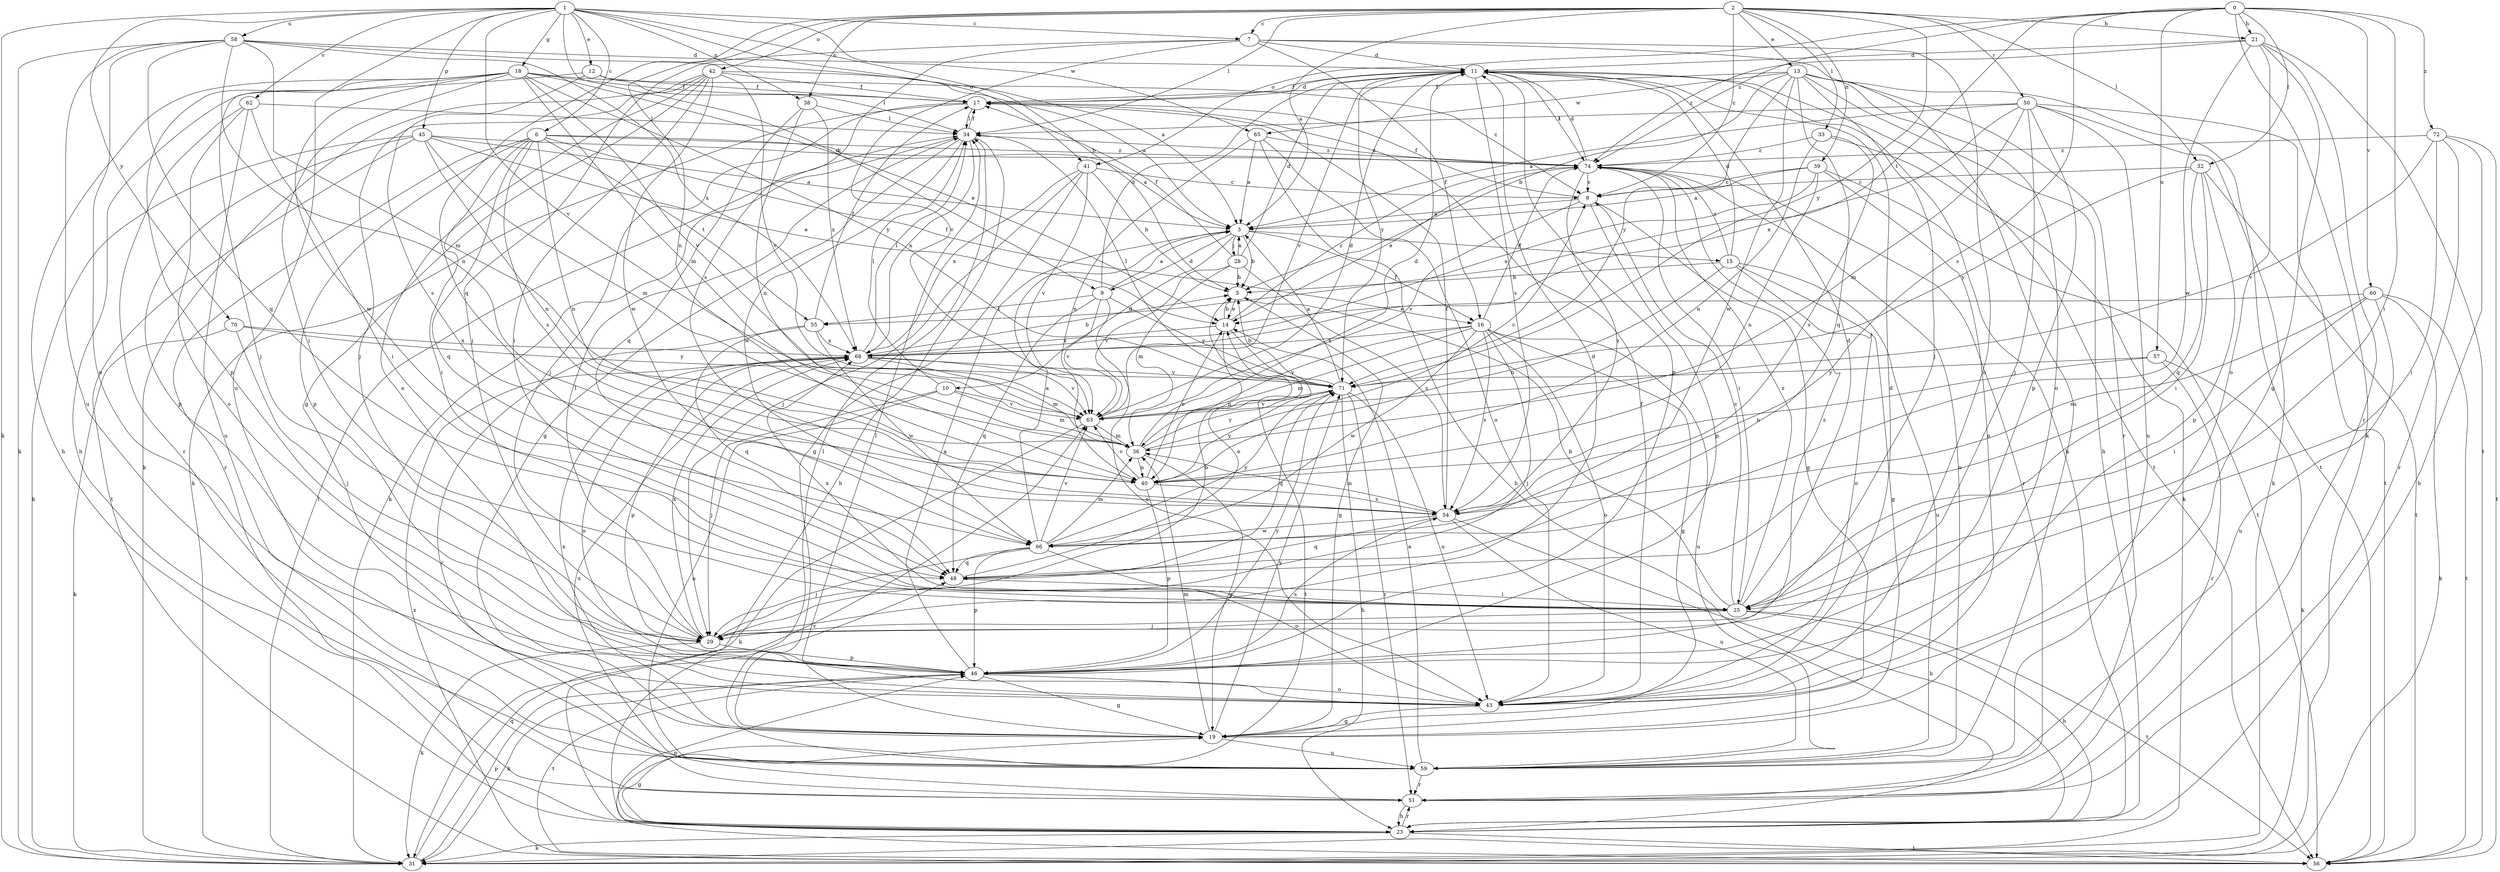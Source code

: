 strict digraph  {
0;
1;
2;
3;
5;
6;
7;
8;
9;
10;
11;
12;
13;
14;
15;
16;
17;
18;
19;
21;
23;
25;
28;
29;
31;
32;
33;
34;
36;
38;
39;
40;
41;
42;
43;
45;
46;
48;
50;
51;
54;
55;
56;
57;
58;
59;
60;
62;
63;
65;
66;
68;
70;
71;
72;
74;
0 -> 21  [label=h];
0 -> 25  [label=i];
0 -> 31  [label=k];
0 -> 32  [label=l];
0 -> 41  [label=o];
0 -> 54  [label=s];
0 -> 55  [label=t];
0 -> 57  [label=u];
0 -> 60  [label=v];
0 -> 72  [label=z];
0 -> 74  [label=z];
1 -> 5  [label=b];
1 -> 6  [label=c];
1 -> 7  [label=c];
1 -> 9  [label=d];
1 -> 12  [label=e];
1 -> 18  [label=g];
1 -> 31  [label=k];
1 -> 38  [label=n];
1 -> 41  [label=o];
1 -> 45  [label=p];
1 -> 58  [label=u];
1 -> 59  [label=u];
1 -> 62  [label=v];
1 -> 63  [label=v];
1 -> 65  [label=w];
1 -> 70  [label=y];
2 -> 3  [label=a];
2 -> 7  [label=c];
2 -> 8  [label=c];
2 -> 13  [label=e];
2 -> 21  [label=h];
2 -> 32  [label=l];
2 -> 33  [label=l];
2 -> 34  [label=l];
2 -> 38  [label=n];
2 -> 39  [label=n];
2 -> 40  [label=n];
2 -> 42  [label=o];
2 -> 48  [label=q];
2 -> 50  [label=r];
2 -> 71  [label=y];
3 -> 5  [label=b];
3 -> 9  [label=d];
3 -> 10  [label=d];
3 -> 15  [label=f];
3 -> 16  [label=f];
3 -> 28  [label=j];
5 -> 14  [label=e];
5 -> 19  [label=g];
6 -> 3  [label=a];
6 -> 16  [label=f];
6 -> 25  [label=i];
6 -> 40  [label=n];
6 -> 46  [label=p];
6 -> 48  [label=q];
6 -> 51  [label=r];
6 -> 54  [label=s];
6 -> 55  [label=t];
6 -> 74  [label=z];
7 -> 11  [label=d];
7 -> 16  [label=f];
7 -> 29  [label=j];
7 -> 43  [label=o];
7 -> 54  [label=s];
7 -> 59  [label=u];
7 -> 63  [label=v];
8 -> 3  [label=a];
8 -> 17  [label=f];
8 -> 19  [label=g];
8 -> 46  [label=p];
8 -> 63  [label=v];
9 -> 3  [label=a];
9 -> 11  [label=d];
9 -> 43  [label=o];
9 -> 48  [label=q];
9 -> 55  [label=t];
9 -> 63  [label=v];
9 -> 71  [label=y];
10 -> 29  [label=j];
10 -> 34  [label=l];
10 -> 36  [label=m];
10 -> 59  [label=u];
10 -> 63  [label=v];
11 -> 17  [label=f];
11 -> 23  [label=h];
11 -> 46  [label=p];
11 -> 54  [label=s];
11 -> 56  [label=t];
11 -> 63  [label=v];
11 -> 71  [label=y];
11 -> 74  [label=z];
12 -> 17  [label=f];
12 -> 23  [label=h];
12 -> 34  [label=l];
12 -> 54  [label=s];
13 -> 5  [label=b];
13 -> 17  [label=f];
13 -> 23  [label=h];
13 -> 29  [label=j];
13 -> 43  [label=o];
13 -> 48  [label=q];
13 -> 51  [label=r];
13 -> 56  [label=t];
13 -> 65  [label=w];
13 -> 66  [label=w];
13 -> 71  [label=y];
14 -> 5  [label=b];
14 -> 40  [label=n];
14 -> 56  [label=t];
14 -> 68  [label=x];
14 -> 74  [label=z];
15 -> 5  [label=b];
15 -> 11  [label=d];
15 -> 19  [label=g];
15 -> 40  [label=n];
15 -> 43  [label=o];
15 -> 59  [label=u];
15 -> 74  [label=z];
16 -> 19  [label=g];
16 -> 29  [label=j];
16 -> 36  [label=m];
16 -> 43  [label=o];
16 -> 54  [label=s];
16 -> 59  [label=u];
16 -> 63  [label=v];
16 -> 66  [label=w];
16 -> 68  [label=x];
16 -> 74  [label=z];
17 -> 11  [label=d];
17 -> 29  [label=j];
17 -> 31  [label=k];
17 -> 34  [label=l];
18 -> 8  [label=c];
18 -> 14  [label=e];
18 -> 17  [label=f];
18 -> 23  [label=h];
18 -> 25  [label=i];
18 -> 29  [label=j];
18 -> 36  [label=m];
18 -> 46  [label=p];
18 -> 63  [label=v];
18 -> 66  [label=w];
18 -> 71  [label=y];
19 -> 34  [label=l];
19 -> 36  [label=m];
19 -> 59  [label=u];
19 -> 68  [label=x];
19 -> 71  [label=y];
21 -> 11  [label=d];
21 -> 19  [label=g];
21 -> 43  [label=o];
21 -> 51  [label=r];
21 -> 56  [label=t];
21 -> 66  [label=w];
21 -> 74  [label=z];
23 -> 19  [label=g];
23 -> 31  [label=k];
23 -> 46  [label=p];
23 -> 51  [label=r];
23 -> 56  [label=t];
23 -> 63  [label=v];
25 -> 5  [label=b];
25 -> 8  [label=c];
25 -> 11  [label=d];
25 -> 23  [label=h];
25 -> 29  [label=j];
25 -> 56  [label=t];
25 -> 68  [label=x];
25 -> 74  [label=z];
28 -> 3  [label=a];
28 -> 5  [label=b];
28 -> 11  [label=d];
28 -> 17  [label=f];
28 -> 36  [label=m];
28 -> 54  [label=s];
28 -> 63  [label=v];
29 -> 5  [label=b];
29 -> 11  [label=d];
29 -> 31  [label=k];
29 -> 34  [label=l];
29 -> 46  [label=p];
29 -> 68  [label=x];
31 -> 34  [label=l];
31 -> 46  [label=p];
31 -> 48  [label=q];
32 -> 8  [label=c];
32 -> 25  [label=i];
32 -> 46  [label=p];
32 -> 48  [label=q];
32 -> 56  [label=t];
32 -> 71  [label=y];
33 -> 31  [label=k];
33 -> 40  [label=n];
33 -> 54  [label=s];
33 -> 74  [label=z];
34 -> 17  [label=f];
34 -> 19  [label=g];
34 -> 23  [label=h];
34 -> 31  [label=k];
34 -> 66  [label=w];
34 -> 68  [label=x];
34 -> 74  [label=z];
36 -> 8  [label=c];
36 -> 11  [label=d];
36 -> 19  [label=g];
36 -> 40  [label=n];
36 -> 71  [label=y];
38 -> 34  [label=l];
38 -> 40  [label=n];
38 -> 48  [label=q];
38 -> 68  [label=x];
39 -> 3  [label=a];
39 -> 8  [label=c];
39 -> 40  [label=n];
39 -> 43  [label=o];
39 -> 56  [label=t];
39 -> 68  [label=x];
40 -> 14  [label=e];
40 -> 46  [label=p];
40 -> 54  [label=s];
40 -> 63  [label=v];
40 -> 71  [label=y];
41 -> 5  [label=b];
41 -> 8  [label=c];
41 -> 19  [label=g];
41 -> 29  [label=j];
41 -> 63  [label=v];
41 -> 68  [label=x];
42 -> 3  [label=a];
42 -> 17  [label=f];
42 -> 19  [label=g];
42 -> 25  [label=i];
42 -> 29  [label=j];
42 -> 31  [label=k];
42 -> 43  [label=o];
42 -> 63  [label=v];
42 -> 66  [label=w];
43 -> 11  [label=d];
43 -> 17  [label=f];
43 -> 19  [label=g];
45 -> 3  [label=a];
45 -> 14  [label=e];
45 -> 31  [label=k];
45 -> 36  [label=m];
45 -> 40  [label=n];
45 -> 46  [label=p];
45 -> 56  [label=t];
45 -> 74  [label=z];
46 -> 3  [label=a];
46 -> 19  [label=g];
46 -> 31  [label=k];
46 -> 43  [label=o];
46 -> 54  [label=s];
46 -> 56  [label=t];
46 -> 71  [label=y];
46 -> 74  [label=z];
48 -> 14  [label=e];
48 -> 25  [label=i];
50 -> 3  [label=a];
50 -> 29  [label=j];
50 -> 31  [label=k];
50 -> 34  [label=l];
50 -> 36  [label=m];
50 -> 46  [label=p];
50 -> 56  [label=t];
50 -> 59  [label=u];
50 -> 68  [label=x];
51 -> 23  [label=h];
51 -> 68  [label=x];
54 -> 17  [label=f];
54 -> 23  [label=h];
54 -> 36  [label=m];
54 -> 48  [label=q];
54 -> 59  [label=u];
54 -> 66  [label=w];
55 -> 17  [label=f];
55 -> 48  [label=q];
55 -> 51  [label=r];
55 -> 66  [label=w];
55 -> 68  [label=x];
56 -> 68  [label=x];
57 -> 31  [label=k];
57 -> 40  [label=n];
57 -> 51  [label=r];
57 -> 71  [label=y];
58 -> 3  [label=a];
58 -> 11  [label=d];
58 -> 31  [label=k];
58 -> 36  [label=m];
58 -> 40  [label=n];
58 -> 43  [label=o];
58 -> 48  [label=q];
58 -> 59  [label=u];
58 -> 68  [label=x];
59 -> 14  [label=e];
59 -> 34  [label=l];
59 -> 51  [label=r];
60 -> 14  [label=e];
60 -> 25  [label=i];
60 -> 31  [label=k];
60 -> 54  [label=s];
60 -> 56  [label=t];
60 -> 59  [label=u];
62 -> 25  [label=i];
62 -> 34  [label=l];
62 -> 43  [label=o];
62 -> 51  [label=r];
62 -> 59  [label=u];
63 -> 11  [label=d];
63 -> 31  [label=k];
63 -> 36  [label=m];
65 -> 3  [label=a];
65 -> 23  [label=h];
65 -> 40  [label=n];
65 -> 43  [label=o];
65 -> 74  [label=z];
66 -> 3  [label=a];
66 -> 29  [label=j];
66 -> 36  [label=m];
66 -> 43  [label=o];
66 -> 46  [label=p];
66 -> 48  [label=q];
66 -> 63  [label=v];
66 -> 71  [label=y];
68 -> 5  [label=b];
68 -> 34  [label=l];
68 -> 36  [label=m];
68 -> 43  [label=o];
68 -> 46  [label=p];
68 -> 63  [label=v];
68 -> 71  [label=y];
70 -> 29  [label=j];
70 -> 31  [label=k];
70 -> 68  [label=x];
70 -> 71  [label=y];
71 -> 3  [label=a];
71 -> 5  [label=b];
71 -> 23  [label=h];
71 -> 34  [label=l];
71 -> 43  [label=o];
71 -> 48  [label=q];
71 -> 51  [label=r];
71 -> 63  [label=v];
72 -> 23  [label=h];
72 -> 25  [label=i];
72 -> 51  [label=r];
72 -> 56  [label=t];
72 -> 63  [label=v];
72 -> 74  [label=z];
74 -> 8  [label=c];
74 -> 11  [label=d];
74 -> 14  [label=e];
74 -> 25  [label=i];
74 -> 51  [label=r];
74 -> 54  [label=s];
74 -> 59  [label=u];
}
